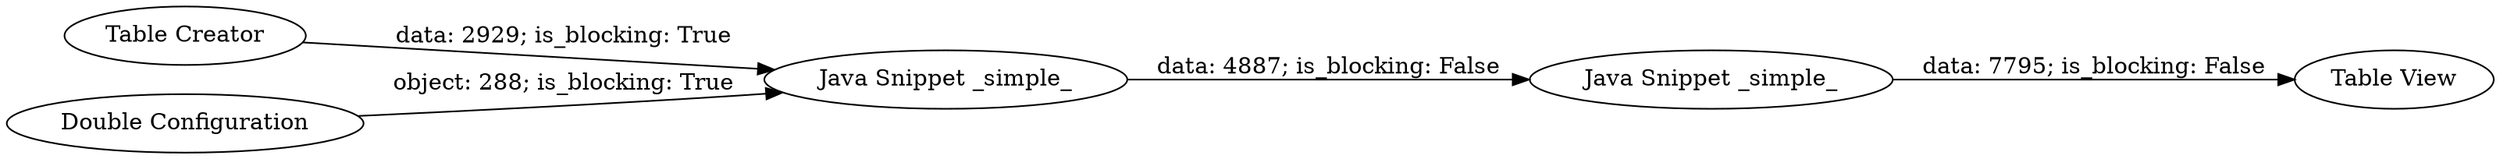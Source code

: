 digraph {
	"2583370027099445590_4" [label="Java Snippet _simple_"]
	"2583370027099445590_3" [label="Table Creator"]
	"2583370027099445590_1" [label="Java Snippet _simple_"]
	"2583370027099445590_2" [label="Double Configuration"]
	"2583370027099445590_5" [label="Table View"]
	"2583370027099445590_1" -> "2583370027099445590_4" [label="data: 4887; is_blocking: False"]
	"2583370027099445590_2" -> "2583370027099445590_1" [label="object: 288; is_blocking: True"]
	"2583370027099445590_3" -> "2583370027099445590_1" [label="data: 2929; is_blocking: True"]
	"2583370027099445590_4" -> "2583370027099445590_5" [label="data: 7795; is_blocking: False"]
	rankdir=LR
}

